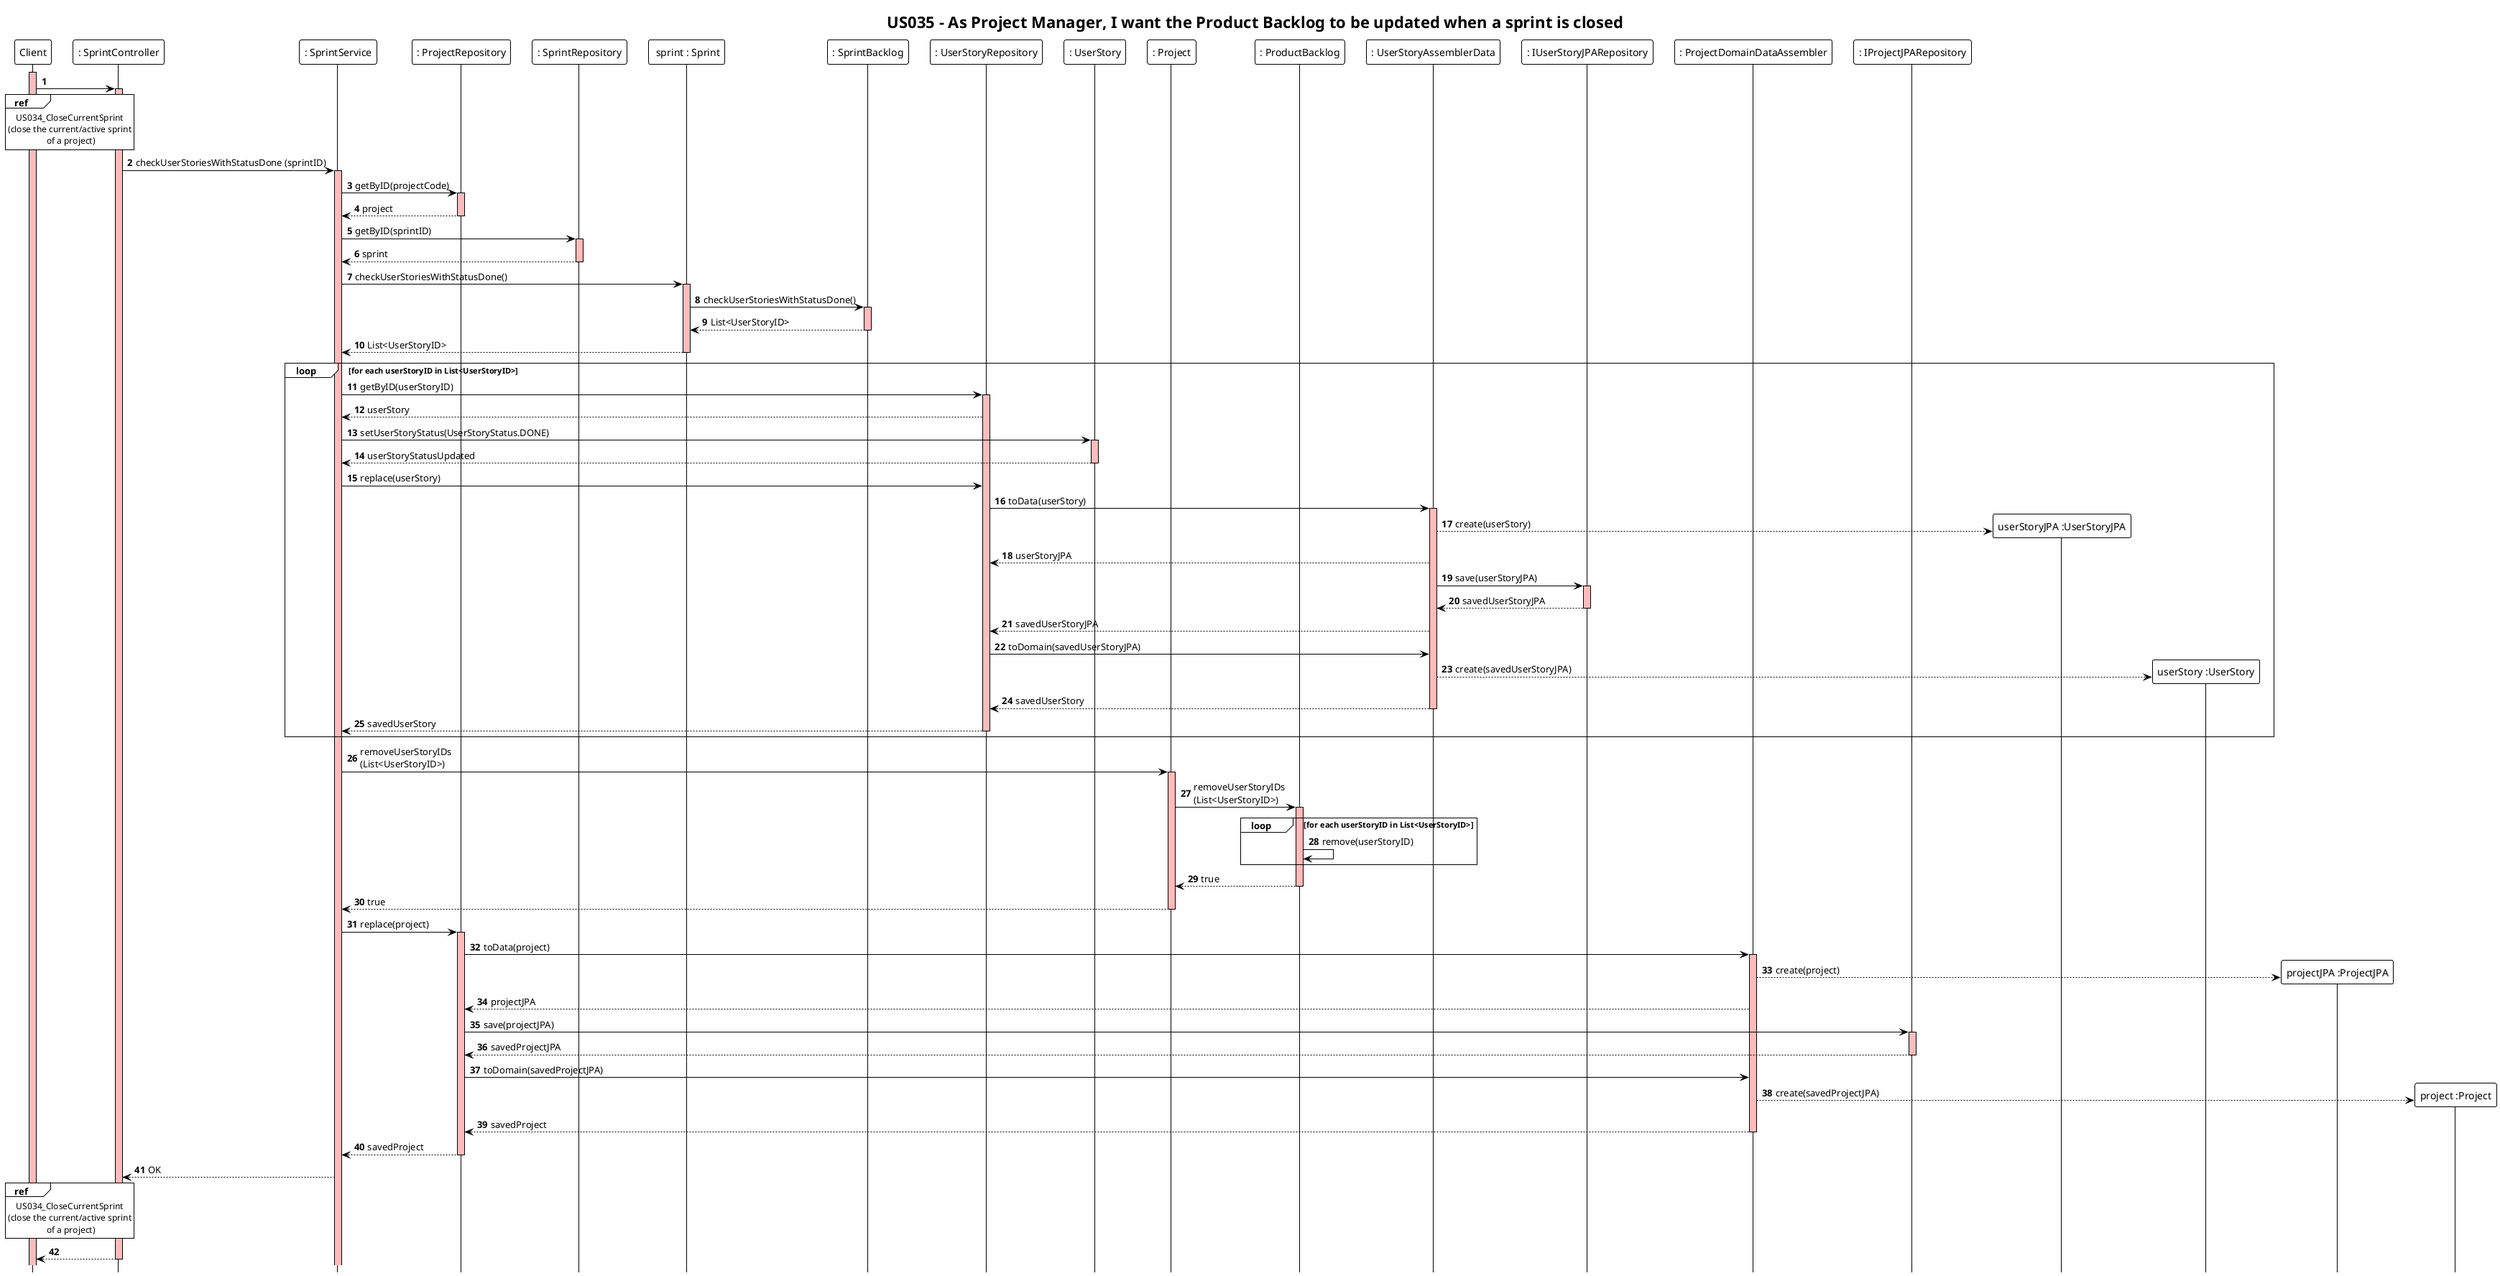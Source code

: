 @startuml
!theme plain
hide footbox
autonumber
skinparam sequence {
LifeLineBackgroundColor #FFBBBB
}
title "US035 - As Project Manager, I want the Product Backlog to be updated when a sprint is closed"

participant Client
participant ": SprintController" as Controller
participant ": SprintService" as Service
participant ": ProjectRepository" as PR
participant ": SprintRepository" as SprintRepo
participant " sprint : Sprint" as Sprint
participant ": SprintBacklog" as SB
participant ": UserStoryRepository" as USRepo
participant ": UserStory" as US
participant ": Project" as Project
participant ": ProductBacklog" as PB
participant ": UserStoryAssemblerData" as UserStoryAssembler
participant ": IUserStoryJPARepository" as USJPARepo
participant ": ProjectDomainDataAssembler" as ProjectAssembler
participant ": IProjectJPARepository" as ProjectJPARepo

activate Client
Client -> Controller
activate Controller
ref over Client: US034_CloseCurrentSprint\n(close the current/active sprint\n of a project)

Controller -> Service: checkUserStoriesWithStatusDone (sprintID)
activate Service

Service -> PR: getByID(projectCode)
activate PR
PR --> Service: project
deactivate PR

Service -> SprintRepo: getByID(sprintID)
activate SprintRepo
SprintRepo --> Service: sprint
deactivate SprintRepo

Service -> Sprint: checkUserStoriesWithStatusDone()
activate Sprint

Sprint -> SB: checkUserStoriesWithStatusDone()
activate SB

SB --> Sprint: List<UserStoryID>
deactivate SB
Sprint --> Service: List<UserStoryID>
deactivate Sprint

loop for each userStoryID in List<UserStoryID>
Service -> USRepo: getByID(userStoryID)
activate USRepo
USRepo --> Service: userStory
Service -> US: setUserStoryStatus(UserStoryStatus.DONE)
activate US
US --> Service: userStoryStatusUpdated
deactivate US
Service -> USRepo: replace(userStory)
USRepo -> UserStoryAssembler: toData(userStory)
activate UserStoryAssembler
UserStoryAssembler --> "userStoryJPA :UserStoryJPA" ** :create(userStory)
UserStoryAssembler --> USRepo: userStoryJPA
UserStoryAssembler -> USJPARepo: save(userStoryJPA)
activate USJPARepo
USJPARepo --> UserStoryAssembler: savedUserStoryJPA
deactivate USJPARepo
UserStoryAssembler --> USRepo: savedUserStoryJPA
USRepo -> UserStoryAssembler: toDomain(savedUserStoryJPA)
UserStoryAssembler --> "userStory :UserStory" **: create(savedUserStoryJPA)
UserStoryAssembler --> USRepo: savedUserStory
deactivate UserStoryAssembler
USRepo --> Service: savedUserStory
deactivate USRepo
end

Service -> Project: removeUserStoryIDs \n(List<UserStoryID>)
activate Project

Project -> PB: removeUserStoryIDs \n(List<UserStoryID>)
activate PB

loop for each userStoryID in List<UserStoryID>
PB -> PB: remove(userStoryID)
end
PB --> Project: true
deactivate PB
Project --> Service: true
deactivate Project

Service -> PR: replace(project)
activate PR
PR -> ProjectAssembler: toData(project)
activate ProjectAssembler
ProjectAssembler --> "projectJPA :ProjectJPA" ** :create(project)
ProjectAssembler --> PR: projectJPA
PR -> ProjectJPARepo: save(projectJPA)
activate ProjectJPARepo
ProjectJPARepo --> PR: savedProjectJPA
deactivate ProjectJPARepo
PR -> ProjectAssembler: toDomain(savedProjectJPA)
ProjectAssembler --> "project :Project" ** :create(savedProjectJPA)
ProjectAssembler --> PR: savedProject
deactivate ProjectAssembler
PR --> Service: savedProject
deactivate PR

Service --> Controller: OK

ref over Client: US034_CloseCurrentSprint\n(close the current/active sprint\n of a project)
Controller --> Client
deactivate Controller

@enduml